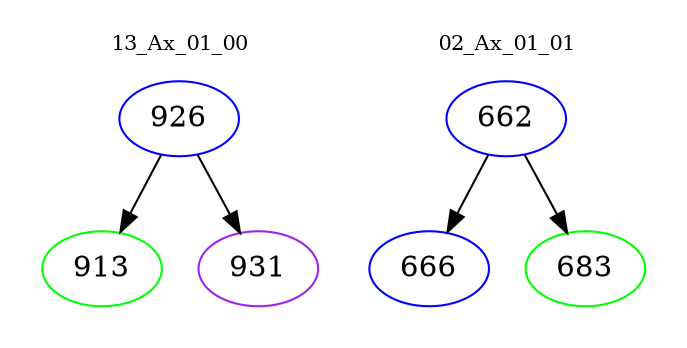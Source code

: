 digraph{
subgraph cluster_0 {
color = white
label = "13_Ax_01_00";
fontsize=10;
T0_926 [label="926", color="blue"]
T0_926 -> T0_913 [color="black"]
T0_913 [label="913", color="green"]
T0_926 -> T0_931 [color="black"]
T0_931 [label="931", color="purple"]
}
subgraph cluster_1 {
color = white
label = "02_Ax_01_01";
fontsize=10;
T1_662 [label="662", color="blue"]
T1_662 -> T1_666 [color="black"]
T1_666 [label="666", color="blue"]
T1_662 -> T1_683 [color="black"]
T1_683 [label="683", color="green"]
}
}
